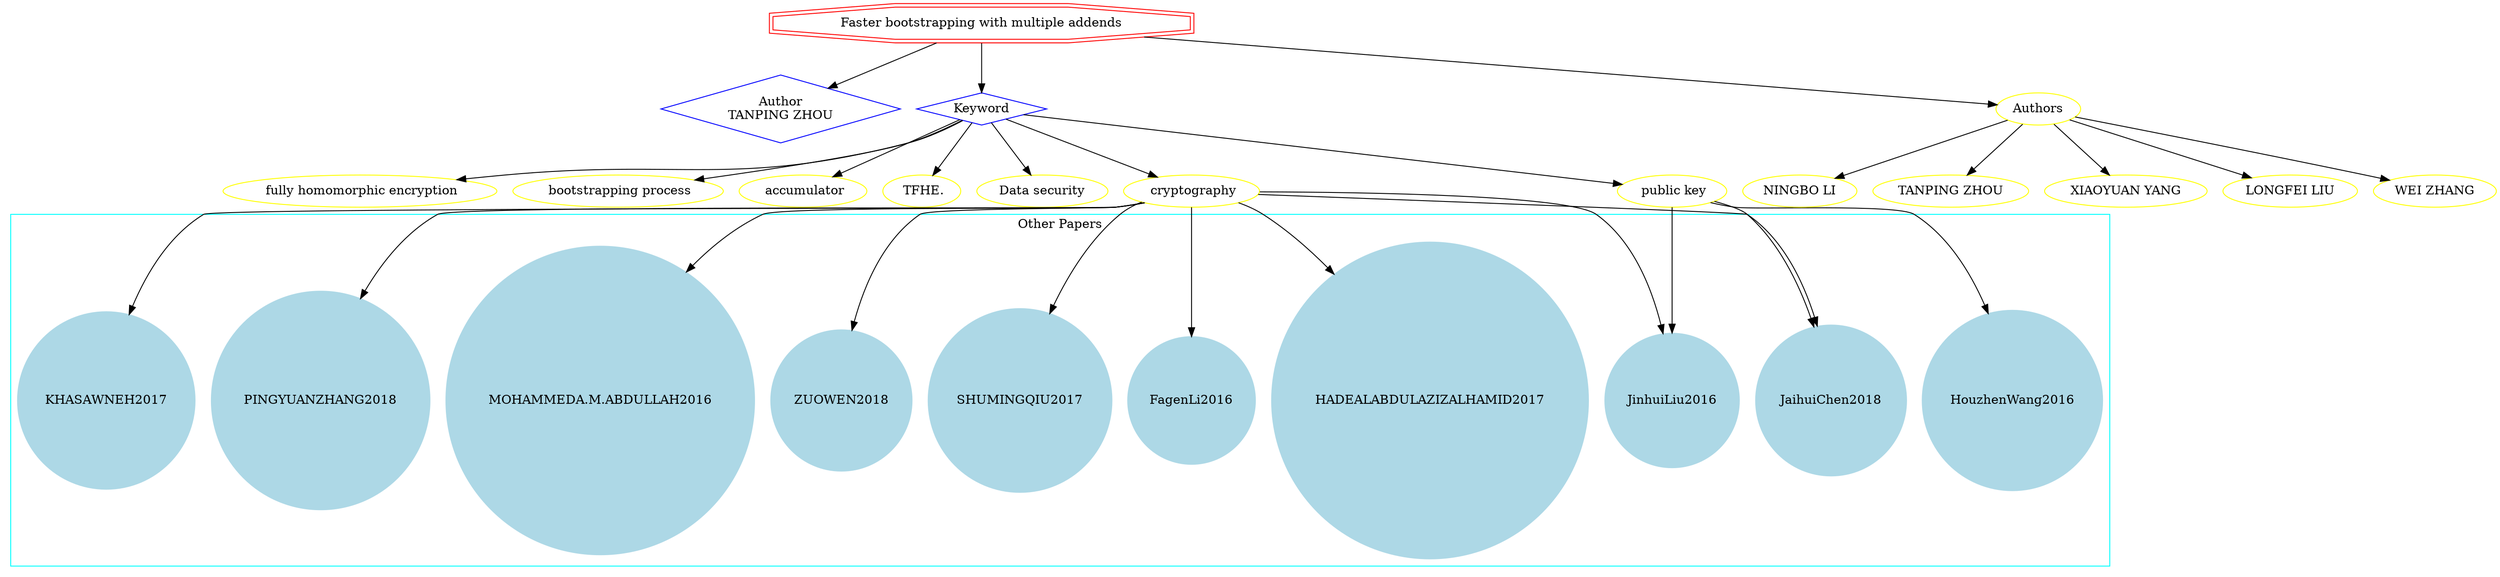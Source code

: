 strict digraph mind_map11 {
	node [color=red shape=doubleoctagon]
	"Faster bootstrapping with multiple addends"
	node [color=blue shape=diamond]
	"Author
TANPING ZHOU"
	Keyword
	"Faster bootstrapping with multiple addends" -> "Author
TANPING ZHOU"
	"Faster bootstrapping with multiple addends" -> Keyword
	node [color=yellow shape=ellipse]
	"Data security"
	Keyword -> "Data security"
	" cryptography"
	Keyword -> " cryptography"
	" public key"
	Keyword -> " public key"
	" fully homomorphic encryption"
	Keyword -> " fully homomorphic encryption"
	" bootstrapping process"
	Keyword -> " bootstrapping process"
	" accumulator"
	Keyword -> " accumulator"
	" TFHE."
	Keyword -> " TFHE."
	subgraph cluster_0 {
		node [style=filled]
		node [color=lightblue shape=circle]
		label="Other Papers"
		color=cyan
		PINGYUANZHANG2018
		KHASAWNEH2017
		HADEALABDULAZIZALHAMID2017
		FagenLi2016
		SHUMINGQIU2017
		HouzhenWang2016
		JaihuiChen2018
		ZUOWEN2018
		"MOHAMMEDA.M.ABDULLAH2016"
		JinhuiLiu2016
	}
	" cryptography" -> PINGYUANZHANG2018
	" cryptography" -> KHASAWNEH2017
	" cryptography" -> HADEALABDULAZIZALHAMID2017
	" cryptography" -> FagenLi2016
	" cryptography" -> SHUMINGQIU2017
	" cryptography" -> JaihuiChen2018
	" cryptography" -> ZUOWEN2018
	" cryptography" -> "MOHAMMEDA.M.ABDULLAH2016"
	" cryptography" -> JinhuiLiu2016
	" public key" -> HouzhenWang2016
	" public key" -> JaihuiChen2018
	" public key" -> JinhuiLiu2016
	"Faster bootstrapping with multiple addends" -> Authors
	Authors -> "TANPING ZHOU"
	Authors -> "XIAOYUAN YANG"
	Authors -> "LONGFEI LIU"
	Authors -> "WEI ZHANG"
	Authors -> "NINGBO LI"
}
